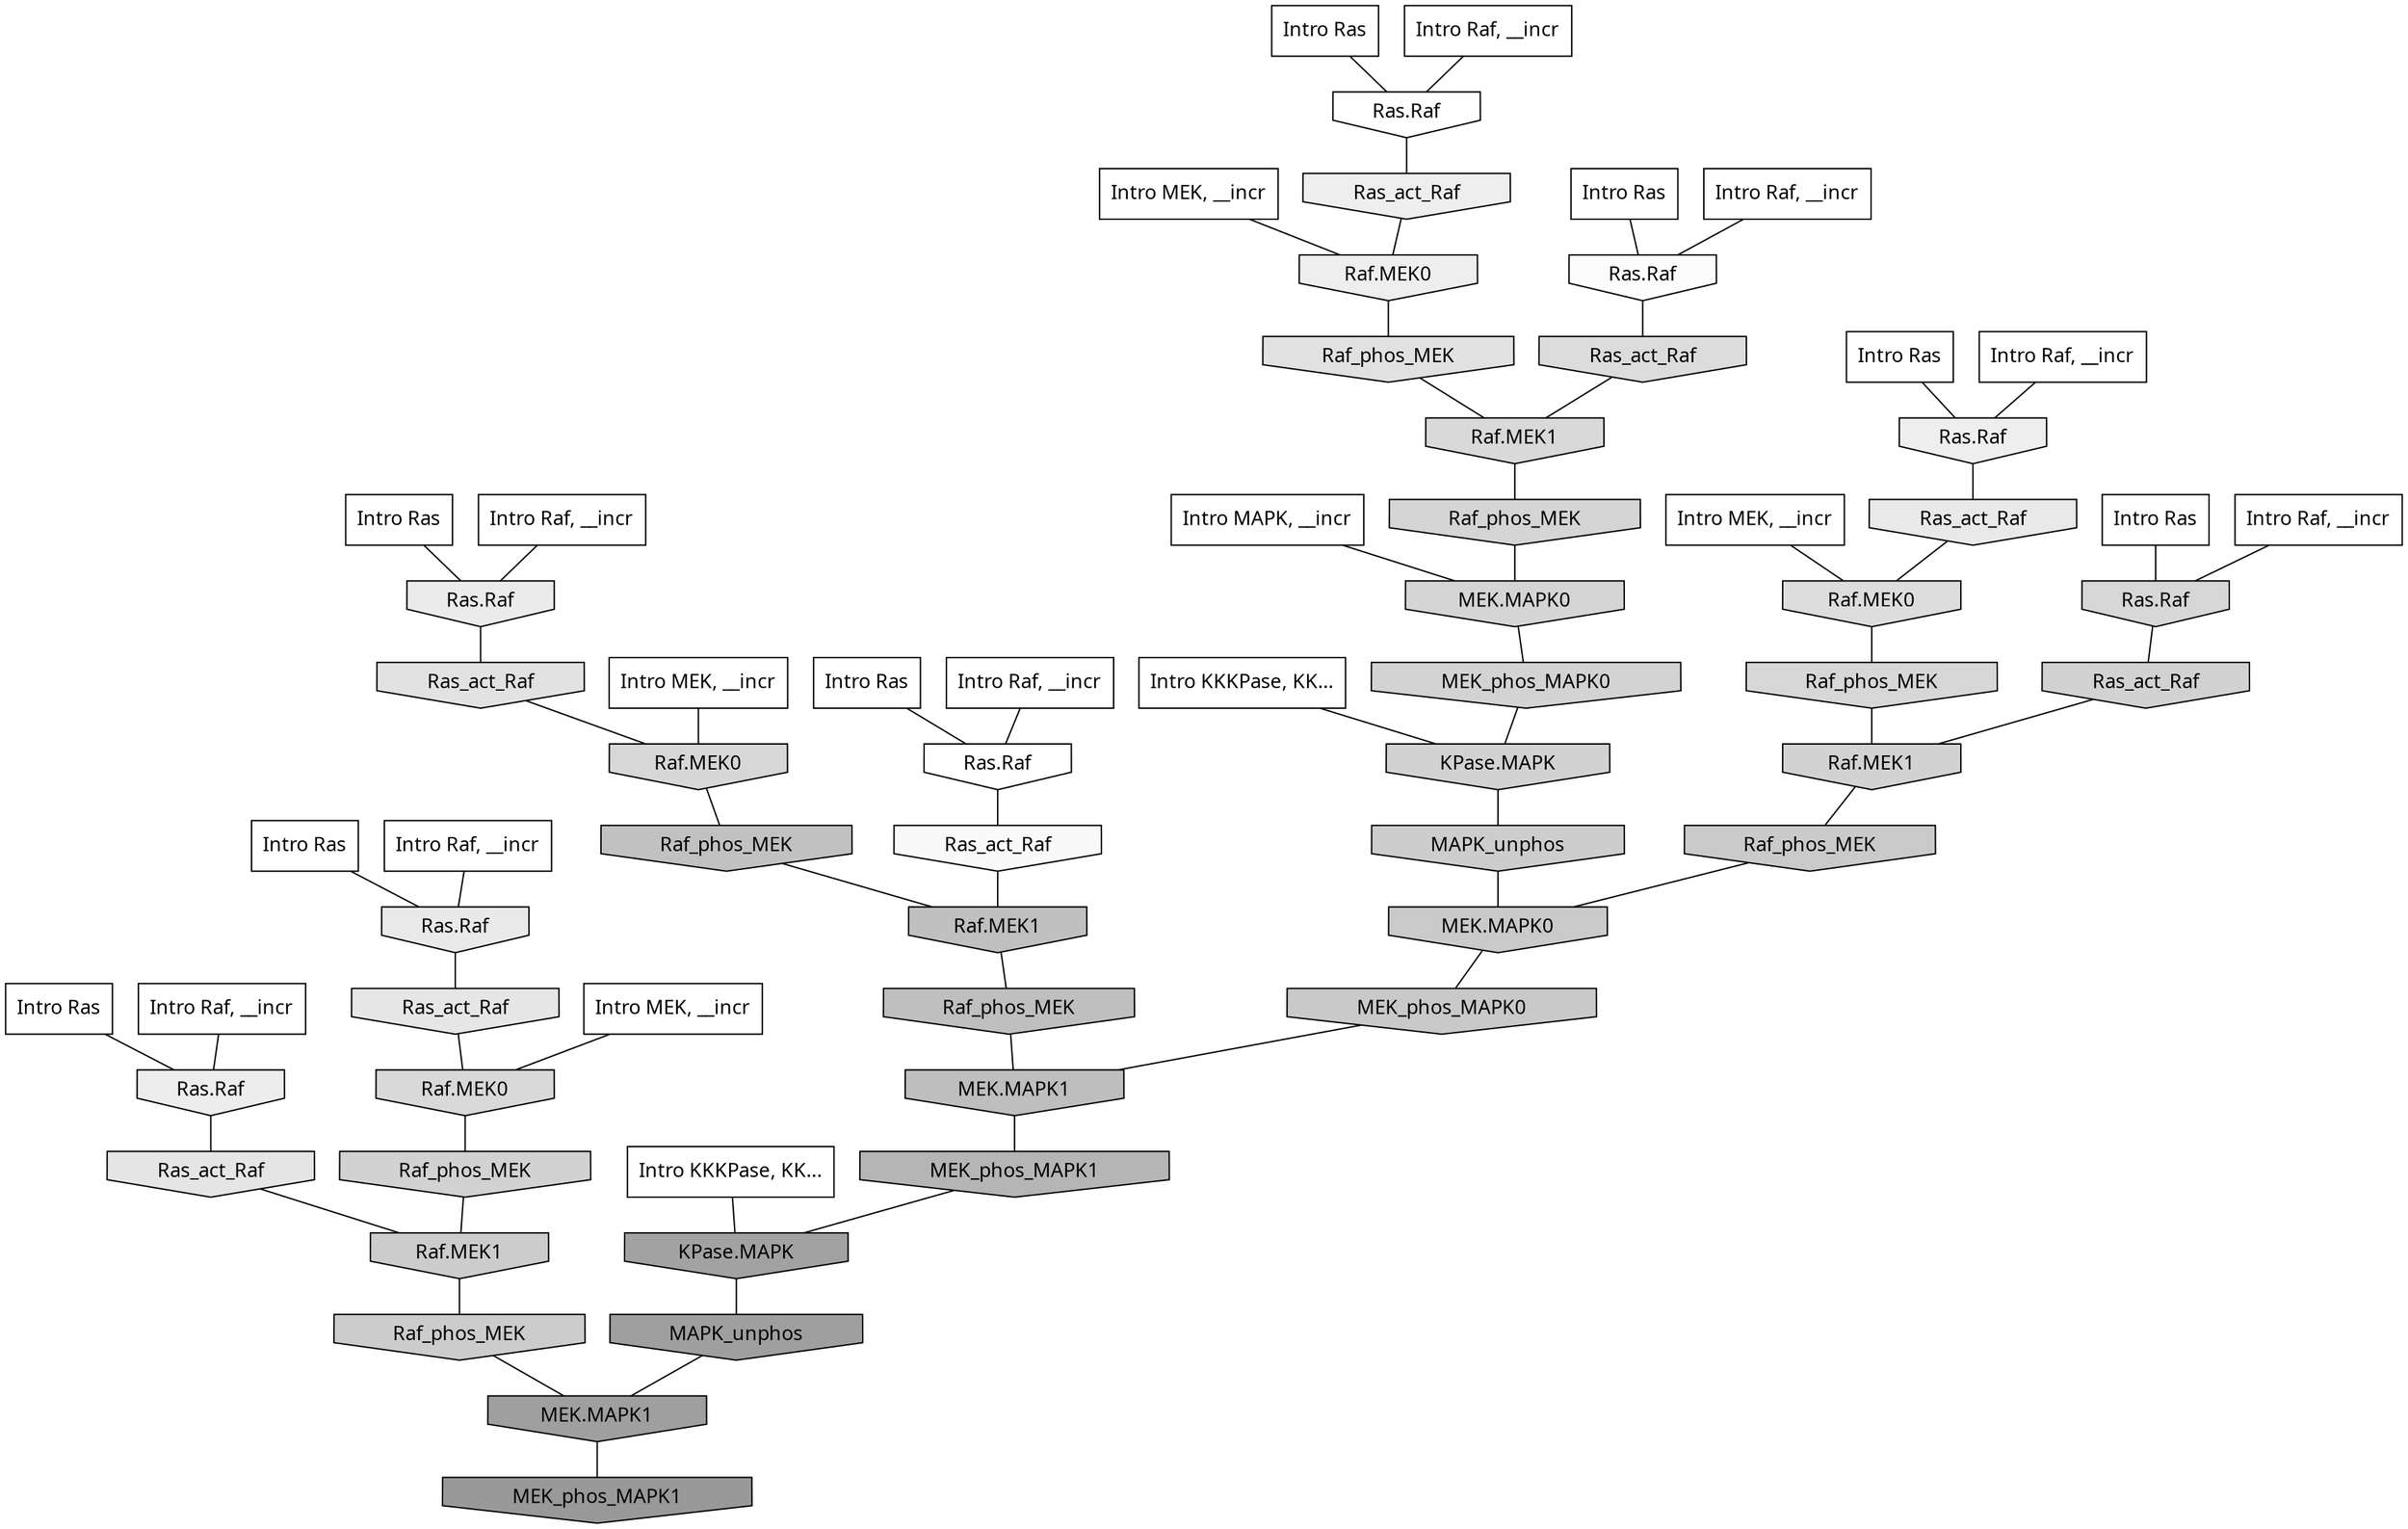 digraph G{
  rankdir="TB";
  ranksep=0.30;
  node [fontname="CMU Serif"];
  edge [fontname="CMU Serif"];
  
  1 [label="Intro Ras", shape=rectangle, style=filled, fillcolor="0.000 0.000 1.000"]
  
  4 [label="Intro Ras", shape=rectangle, style=filled, fillcolor="0.000 0.000 1.000"]
  
  5 [label="Intro Ras", shape=rectangle, style=filled, fillcolor="0.000 0.000 1.000"]
  
  7 [label="Intro Ras", shape=rectangle, style=filled, fillcolor="0.000 0.000 1.000"]
  
  10 [label="Intro Ras", shape=rectangle, style=filled, fillcolor="0.000 0.000 1.000"]
  
  71 [label="Intro Ras", shape=rectangle, style=filled, fillcolor="0.000 0.000 1.000"]
  
  85 [label="Intro Ras", shape=rectangle, style=filled, fillcolor="0.000 0.000 1.000"]
  
  92 [label="Intro Ras", shape=rectangle, style=filled, fillcolor="0.000 0.000 1.000"]
  
  132 [label="Intro Raf, __incr", shape=rectangle, style=filled, fillcolor="0.000 0.000 1.000"]
  
  185 [label="Intro Raf, __incr", shape=rectangle, style=filled, fillcolor="0.000 0.000 1.000"]
  
  398 [label="Intro Raf, __incr", shape=rectangle, style=filled, fillcolor="0.000 0.000 1.000"]
  
  525 [label="Intro Raf, __incr", shape=rectangle, style=filled, fillcolor="0.000 0.000 1.000"]
  
  534 [label="Intro Raf, __incr", shape=rectangle, style=filled, fillcolor="0.000 0.000 1.000"]
  
  837 [label="Intro Raf, __incr", shape=rectangle, style=filled, fillcolor="0.000 0.000 1.000"]
  
  1088 [label="Intro Raf, __incr", shape=rectangle, style=filled, fillcolor="0.000 0.000 1.000"]
  
  1096 [label="Intro Raf, __incr", shape=rectangle, style=filled, fillcolor="0.000 0.000 1.000"]
  
  1246 [label="Intro MEK, __incr", shape=rectangle, style=filled, fillcolor="0.000 0.000 1.000"]
  
  1782 [label="Intro MEK, __incr", shape=rectangle, style=filled, fillcolor="0.000 0.000 1.000"]
  
  1848 [label="Intro MEK, __incr", shape=rectangle, style=filled, fillcolor="0.000 0.000 1.000"]
  
  1861 [label="Intro MEK, __incr", shape=rectangle, style=filled, fillcolor="0.000 0.000 1.000"]
  
  2230 [label="Intro MAPK, __incr", shape=rectangle, style=filled, fillcolor="0.000 0.000 1.000"]
  
  3122 [label="Intro KKKPase, KK...", shape=rectangle, style=filled, fillcolor="0.000 0.000 1.000"]
  
  3181 [label="Intro KKKPase, KK...", shape=rectangle, style=filled, fillcolor="0.000 0.000 1.000"]
  
  3226 [label="Ras.Raf", shape=invhouse, style=filled, fillcolor="0.000 0.000 1.000"]
  
  3236 [label="Ras.Raf", shape=invhouse, style=filled, fillcolor="0.000 0.000 1.000"]
  
  3453 [label="Ras.Raf", shape=invhouse, style=filled, fillcolor="0.000 0.000 0.985"]
  
  3581 [label="Ras_act_Raf", shape=invhouse, style=filled, fillcolor="0.000 0.000 0.974"]
  
  4440 [label="Ras_act_Raf", shape=invhouse, style=filled, fillcolor="0.000 0.000 0.932"]
  
  4443 [label="Raf.MEK0", shape=invhouse, style=filled, fillcolor="0.000 0.000 0.932"]
  
  4497 [label="Ras.Raf", shape=invhouse, style=filled, fillcolor="0.000 0.000 0.930"]
  
  4567 [label="Ras.Raf", shape=invhouse, style=filled, fillcolor="0.000 0.000 0.926"]
  
  4758 [label="Ras.Raf", shape=invhouse, style=filled, fillcolor="0.000 0.000 0.919"]
  
  4935 [label="Ras_act_Raf", shape=invhouse, style=filled, fillcolor="0.000 0.000 0.912"]
  
  4959 [label="Ras.Raf", shape=invhouse, style=filled, fillcolor="0.000 0.000 0.912"]
  
  5226 [label="Ras_act_Raf", shape=invhouse, style=filled, fillcolor="0.000 0.000 0.901"]
  
  5373 [label="Ras_act_Raf", shape=invhouse, style=filled, fillcolor="0.000 0.000 0.896"]
  
  5634 [label="Ras_act_Raf", shape=invhouse, style=filled, fillcolor="0.000 0.000 0.885"]
  
  5762 [label="Raf_phos_MEK", shape=invhouse, style=filled, fillcolor="0.000 0.000 0.881"]
  
  6275 [label="Raf.MEK0", shape=invhouse, style=filled, fillcolor="0.000 0.000 0.864"]
  
  6419 [label="Ras_act_Raf", shape=invhouse, style=filled, fillcolor="0.000 0.000 0.861"]
  
  6850 [label="Raf.MEK0", shape=invhouse, style=filled, fillcolor="0.000 0.000 0.850"]
  
  6883 [label="Raf.MEK1", shape=invhouse, style=filled, fillcolor="0.000 0.000 0.849"]
  
  7242 [label="Raf_phos_MEK", shape=invhouse, style=filled, fillcolor="0.000 0.000 0.841"]
  
  7248 [label="Raf.MEK0", shape=invhouse, style=filled, fillcolor="0.000 0.000 0.841"]
  
  7256 [label="Ras.Raf", shape=invhouse, style=filled, fillcolor="0.000 0.000 0.841"]
  
  7626 [label="Raf_phos_MEK", shape=invhouse, style=filled, fillcolor="0.000 0.000 0.834"]
  
  7628 [label="MEK.MAPK0", shape=invhouse, style=filled, fillcolor="0.000 0.000 0.834"]
  
  8056 [label="MEK_phos_MAPK0", shape=invhouse, style=filled, fillcolor="0.000 0.000 0.825"]
  
  8140 [label="KPase.MAPK", shape=invhouse, style=filled, fillcolor="0.000 0.000 0.824"]
  
  8218 [label="Raf_phos_MEK", shape=invhouse, style=filled, fillcolor="0.000 0.000 0.822"]
  
  8267 [label="Ras_act_Raf", shape=invhouse, style=filled, fillcolor="0.000 0.000 0.821"]
  
  8269 [label="Raf.MEK1", shape=invhouse, style=filled, fillcolor="0.000 0.000 0.821"]
  
  9279 [label="MAPK_unphos", shape=invhouse, style=filled, fillcolor="0.000 0.000 0.802"]
  
  9583 [label="Raf.MEK1", shape=invhouse, style=filled, fillcolor="0.000 0.000 0.798"]
  
  9644 [label="Raf_phos_MEK", shape=invhouse, style=filled, fillcolor="0.000 0.000 0.797"]
  
  9979 [label="Raf_phos_MEK", shape=invhouse, style=filled, fillcolor="0.000 0.000 0.792"]
  
  9981 [label="MEK.MAPK0", shape=invhouse, style=filled, fillcolor="0.000 0.000 0.792"]
  
  10328 [label="MEK_phos_MAPK0", shape=invhouse, style=filled, fillcolor="0.000 0.000 0.787"]
  
  13070 [label="Raf_phos_MEK", shape=invhouse, style=filled, fillcolor="0.000 0.000 0.755"]
  
  13268 [label="Raf.MEK1", shape=invhouse, style=filled, fillcolor="0.000 0.000 0.753"]
  
  13655 [label="Raf_phos_MEK", shape=invhouse, style=filled, fillcolor="0.000 0.000 0.749"]
  
  14307 [label="MEK.MAPK1", shape=invhouse, style=filled, fillcolor="0.000 0.000 0.744"]
  
  17073 [label="MEK_phos_MAPK1", shape=invhouse, style=filled, fillcolor="0.000 0.000 0.709"]
  
  19707 [label="KPase.MAPK", shape=invhouse, style=filled, fillcolor="0.000 0.000 0.636"]
  
  20105 [label="MAPK_unphos", shape=invhouse, style=filled, fillcolor="0.000 0.000 0.622"]
  
  20107 [label="MEK.MAPK1", shape=invhouse, style=filled, fillcolor="0.000 0.000 0.622"]
  
  20677 [label="MEK_phos_MAPK1", shape=invhouse, style=filled, fillcolor="0.000 0.000 0.600"]
  
  
  20107 -> 20677 [dir=none, color="0.000 0.000 0.000"] 
  20105 -> 20107 [dir=none, color="0.000 0.000 0.000"] 
  19707 -> 20105 [dir=none, color="0.000 0.000 0.000"] 
  17073 -> 19707 [dir=none, color="0.000 0.000 0.000"] 
  14307 -> 17073 [dir=none, color="0.000 0.000 0.000"] 
  13655 -> 14307 [dir=none, color="0.000 0.000 0.000"] 
  13268 -> 13655 [dir=none, color="0.000 0.000 0.000"] 
  13070 -> 13268 [dir=none, color="0.000 0.000 0.000"] 
  10328 -> 14307 [dir=none, color="0.000 0.000 0.000"] 
  9981 -> 10328 [dir=none, color="0.000 0.000 0.000"] 
  9979 -> 9981 [dir=none, color="0.000 0.000 0.000"] 
  9644 -> 20107 [dir=none, color="0.000 0.000 0.000"] 
  9583 -> 9644 [dir=none, color="0.000 0.000 0.000"] 
  9279 -> 9981 [dir=none, color="0.000 0.000 0.000"] 
  8269 -> 9979 [dir=none, color="0.000 0.000 0.000"] 
  8267 -> 8269 [dir=none, color="0.000 0.000 0.000"] 
  8218 -> 9583 [dir=none, color="0.000 0.000 0.000"] 
  8140 -> 9279 [dir=none, color="0.000 0.000 0.000"] 
  8056 -> 8140 [dir=none, color="0.000 0.000 0.000"] 
  7628 -> 8056 [dir=none, color="0.000 0.000 0.000"] 
  7626 -> 7628 [dir=none, color="0.000 0.000 0.000"] 
  7256 -> 8267 [dir=none, color="0.000 0.000 0.000"] 
  7248 -> 13070 [dir=none, color="0.000 0.000 0.000"] 
  7242 -> 8269 [dir=none, color="0.000 0.000 0.000"] 
  6883 -> 7626 [dir=none, color="0.000 0.000 0.000"] 
  6850 -> 8218 [dir=none, color="0.000 0.000 0.000"] 
  6419 -> 6883 [dir=none, color="0.000 0.000 0.000"] 
  6275 -> 7242 [dir=none, color="0.000 0.000 0.000"] 
  5762 -> 6883 [dir=none, color="0.000 0.000 0.000"] 
  5634 -> 7248 [dir=none, color="0.000 0.000 0.000"] 
  5373 -> 9583 [dir=none, color="0.000 0.000 0.000"] 
  5226 -> 6850 [dir=none, color="0.000 0.000 0.000"] 
  4959 -> 5226 [dir=none, color="0.000 0.000 0.000"] 
  4935 -> 6275 [dir=none, color="0.000 0.000 0.000"] 
  4758 -> 5634 [dir=none, color="0.000 0.000 0.000"] 
  4567 -> 5373 [dir=none, color="0.000 0.000 0.000"] 
  4497 -> 4935 [dir=none, color="0.000 0.000 0.000"] 
  4443 -> 5762 [dir=none, color="0.000 0.000 0.000"] 
  4440 -> 4443 [dir=none, color="0.000 0.000 0.000"] 
  3581 -> 13268 [dir=none, color="0.000 0.000 0.000"] 
  3453 -> 6419 [dir=none, color="0.000 0.000 0.000"] 
  3236 -> 3581 [dir=none, color="0.000 0.000 0.000"] 
  3226 -> 4440 [dir=none, color="0.000 0.000 0.000"] 
  3181 -> 19707 [dir=none, color="0.000 0.000 0.000"] 
  3122 -> 8140 [dir=none, color="0.000 0.000 0.000"] 
  2230 -> 7628 [dir=none, color="0.000 0.000 0.000"] 
  1861 -> 6850 [dir=none, color="0.000 0.000 0.000"] 
  1848 -> 6275 [dir=none, color="0.000 0.000 0.000"] 
  1782 -> 7248 [dir=none, color="0.000 0.000 0.000"] 
  1246 -> 4443 [dir=none, color="0.000 0.000 0.000"] 
  1096 -> 4758 [dir=none, color="0.000 0.000 0.000"] 
  1088 -> 4567 [dir=none, color="0.000 0.000 0.000"] 
  837 -> 3236 [dir=none, color="0.000 0.000 0.000"] 
  534 -> 3453 [dir=none, color="0.000 0.000 0.000"] 
  525 -> 4959 [dir=none, color="0.000 0.000 0.000"] 
  398 -> 3226 [dir=none, color="0.000 0.000 0.000"] 
  185 -> 7256 [dir=none, color="0.000 0.000 0.000"] 
  132 -> 4497 [dir=none, color="0.000 0.000 0.000"] 
  92 -> 4959 [dir=none, color="0.000 0.000 0.000"] 
  85 -> 3226 [dir=none, color="0.000 0.000 0.000"] 
  71 -> 7256 [dir=none, color="0.000 0.000 0.000"] 
  10 -> 3236 [dir=none, color="0.000 0.000 0.000"] 
  7 -> 4567 [dir=none, color="0.000 0.000 0.000"] 
  5 -> 3453 [dir=none, color="0.000 0.000 0.000"] 
  4 -> 4497 [dir=none, color="0.000 0.000 0.000"] 
  1 -> 4758 [dir=none, color="0.000 0.000 0.000"] 
  
  }

